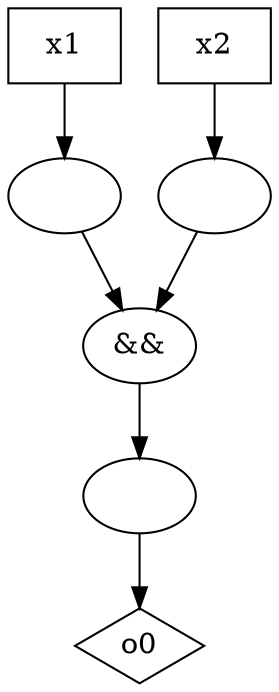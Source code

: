 digraph G {
n0 [label="o0",shape="diamond"];
n1 [label=""];
n2 [label="&&"];
n3 [label=""];
n4 [label=""];
n5 [label="x1",shape="box"];
n6 [label="x2",shape="box"];
n1 -> n0
n2 -> n1
n3 -> n2
n4 -> n2
n5 -> n3
n6 -> n4
}